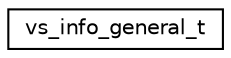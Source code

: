 digraph "Graphical Class Hierarchy"
{
 // LATEX_PDF_SIZE
  edge [fontname="Helvetica",fontsize="10",labelfontname="Helvetica",labelfontsize="10"];
  node [fontname="Helvetica",fontsize="10",shape=record];
  rankdir="LR";
  Node0 [label="vs_info_general_t",height=0.2,width=0.4,color="black", fillcolor="white", style="filled",URL="$structvs__info__general__t.html",tooltip="Device general information."];
}
